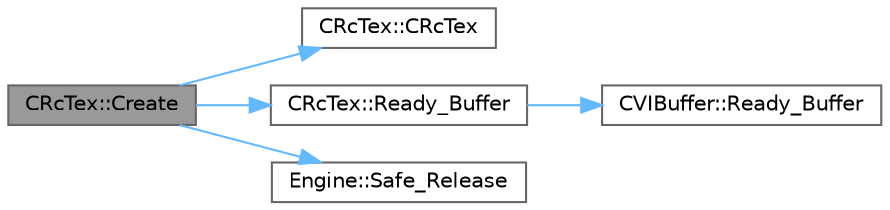 digraph "CRcTex::Create"
{
 // LATEX_PDF_SIZE
  bgcolor="transparent";
  edge [fontname=Helvetica,fontsize=10,labelfontname=Helvetica,labelfontsize=10];
  node [fontname=Helvetica,fontsize=10,shape=box,height=0.2,width=0.4];
  rankdir="LR";
  Node1 [id="Node000001",label="CRcTex::Create",height=0.2,width=0.4,color="gray40", fillcolor="grey60", style="filled", fontcolor="black",tooltip=" "];
  Node1 -> Node2 [id="edge5_Node000001_Node000002",color="steelblue1",style="solid",tooltip=" "];
  Node2 [id="Node000002",label="CRcTex::CRcTex",height=0.2,width=0.4,color="grey40", fillcolor="white", style="filled",URL="$class_c_rc_tex.html#a9e356132c5c97b87bca8b11f7da33190",tooltip=" "];
  Node1 -> Node3 [id="edge6_Node000001_Node000003",color="steelblue1",style="solid",tooltip=" "];
  Node3 [id="Node000003",label="CRcTex::Ready_Buffer",height=0.2,width=0.4,color="grey40", fillcolor="white", style="filled",URL="$class_c_rc_tex.html#a036f584e542ff857bb47bd591a26efd1",tooltip=" "];
  Node3 -> Node4 [id="edge7_Node000003_Node000004",color="steelblue1",style="solid",tooltip=" "];
  Node4 [id="Node000004",label="CVIBuffer::Ready_Buffer",height=0.2,width=0.4,color="grey40", fillcolor="white", style="filled",URL="$class_c_v_i_buffer.html#a9fc75b5bb482f6b3d6132cb054193bfe",tooltip=" "];
  Node1 -> Node5 [id="edge8_Node000001_Node000005",color="steelblue1",style="solid",tooltip=" "];
  Node5 [id="Node000005",label="Engine::Safe_Release",height=0.2,width=0.4,color="grey40", fillcolor="white", style="filled",URL="$namespace_engine.html#ad37fed3c004c6a871158232eb2d7daff",tooltip=" "];
}
